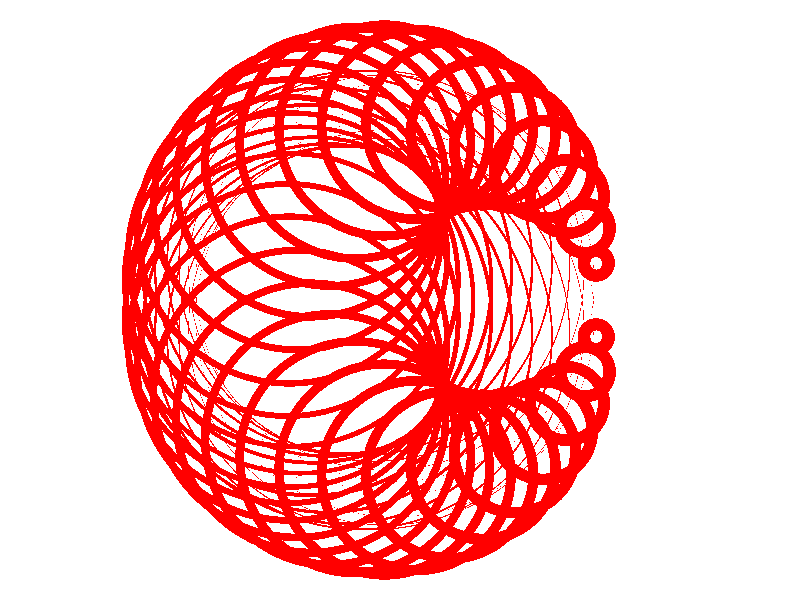 #version 3.7;

#include "colors.inc"
#include "textures.inc"    
#include "glass.inc"
#include "functions.inc"
#include "strings.inc"

#declare PI = 3.14159265359;

camera {
    location <0, 0, -30>
    look_at 0
    right x * image_width/image_height
}
background { color White } 
light_source { <3000, 3000, -1000> White }


#declare MAIN_RADIUS = 10;

/*
plane {
    <0, 1, 0>, 
    -SPHERE_RADIUS 
    pigment {
      color White
    }
  }
*/

#macro make_circle(circ_radius, center, circ_size, circ_color)
    torus {
        circ_radius,
        circ_size
        texture { pigment { color circ_color } 
                  finish {phong .8 } 
                  }
        rotate <90, 0, 0>
        translate center
    }
#end


#macro make_circle2(circ_radius, center, circ_size, circ_color)
    object {
        cylinder {
            <center.x, center.y + circ_size, center.z>,
            <center.x, center.y - circ_size, center.z>,
            circ_radius
            texture { pigment { color circ_color } }
            translate <0, -center.y, 0>
        }
        rotate <90, 0, 0>
        translate <0, center.y, 0>
    }
#end

#macro make_line(line_start, line_end, line_radius, line_color) 
    #if (line_start.x != line_end.x |
         line_start.y != line_end.y |
         line_start.z != line_end.z)
        cylinder {
            line_start, line_end
            line_radius
            texture { pigment { color line_color } }
        }
    #end
#end

#macro make_curve()  
    //union {
        //make_circle(MAIN_RADIUS, <0, 0, 0>, .25, rgbt <0, 0, 0, 0>  ) 
    
        #declare kA = 1;
        #declare kB = 2;
        #declare points = 51;
        #declare j = 0;
        #while (j < points) 
            #declare p_theta = 2 * PI / points * j;
    
            #declare pA = < MAIN_RADIUS * cos(kA * p_theta),
                            MAIN_RADIUS * sin(kA * p_theta),
                            0 >;
            #declare pB = < MAIN_RADIUS * cos(kB * p_theta),
                            MAIN_RADIUS * sin(kB * p_theta),
                            0 >;
            #declare p_center = (pA + pB) / 2;
            #declare p_radius = sqrt(
                                    pow(pA.x - p_center.x, 2) +
                                    pow(pA.y - p_center.y, 2) +
                                    pow(pA.z - p_center.z, 2));

            #if (pA.x != pB.x |
                 pA.y != pB.y |
                 pA.z != pB.z)
                    make_circle( p_radius, p_center, log(11-p_radius) * .3 , rgbt <1, 0, 0, 0>  ) 
            #end

            #declare j = j + 1;
        #end

    //} 


#end

union {
      
    make_curve()
    //rotate <0, 0, -90>
    rotate <0, 45*clock, 0>
    
}
